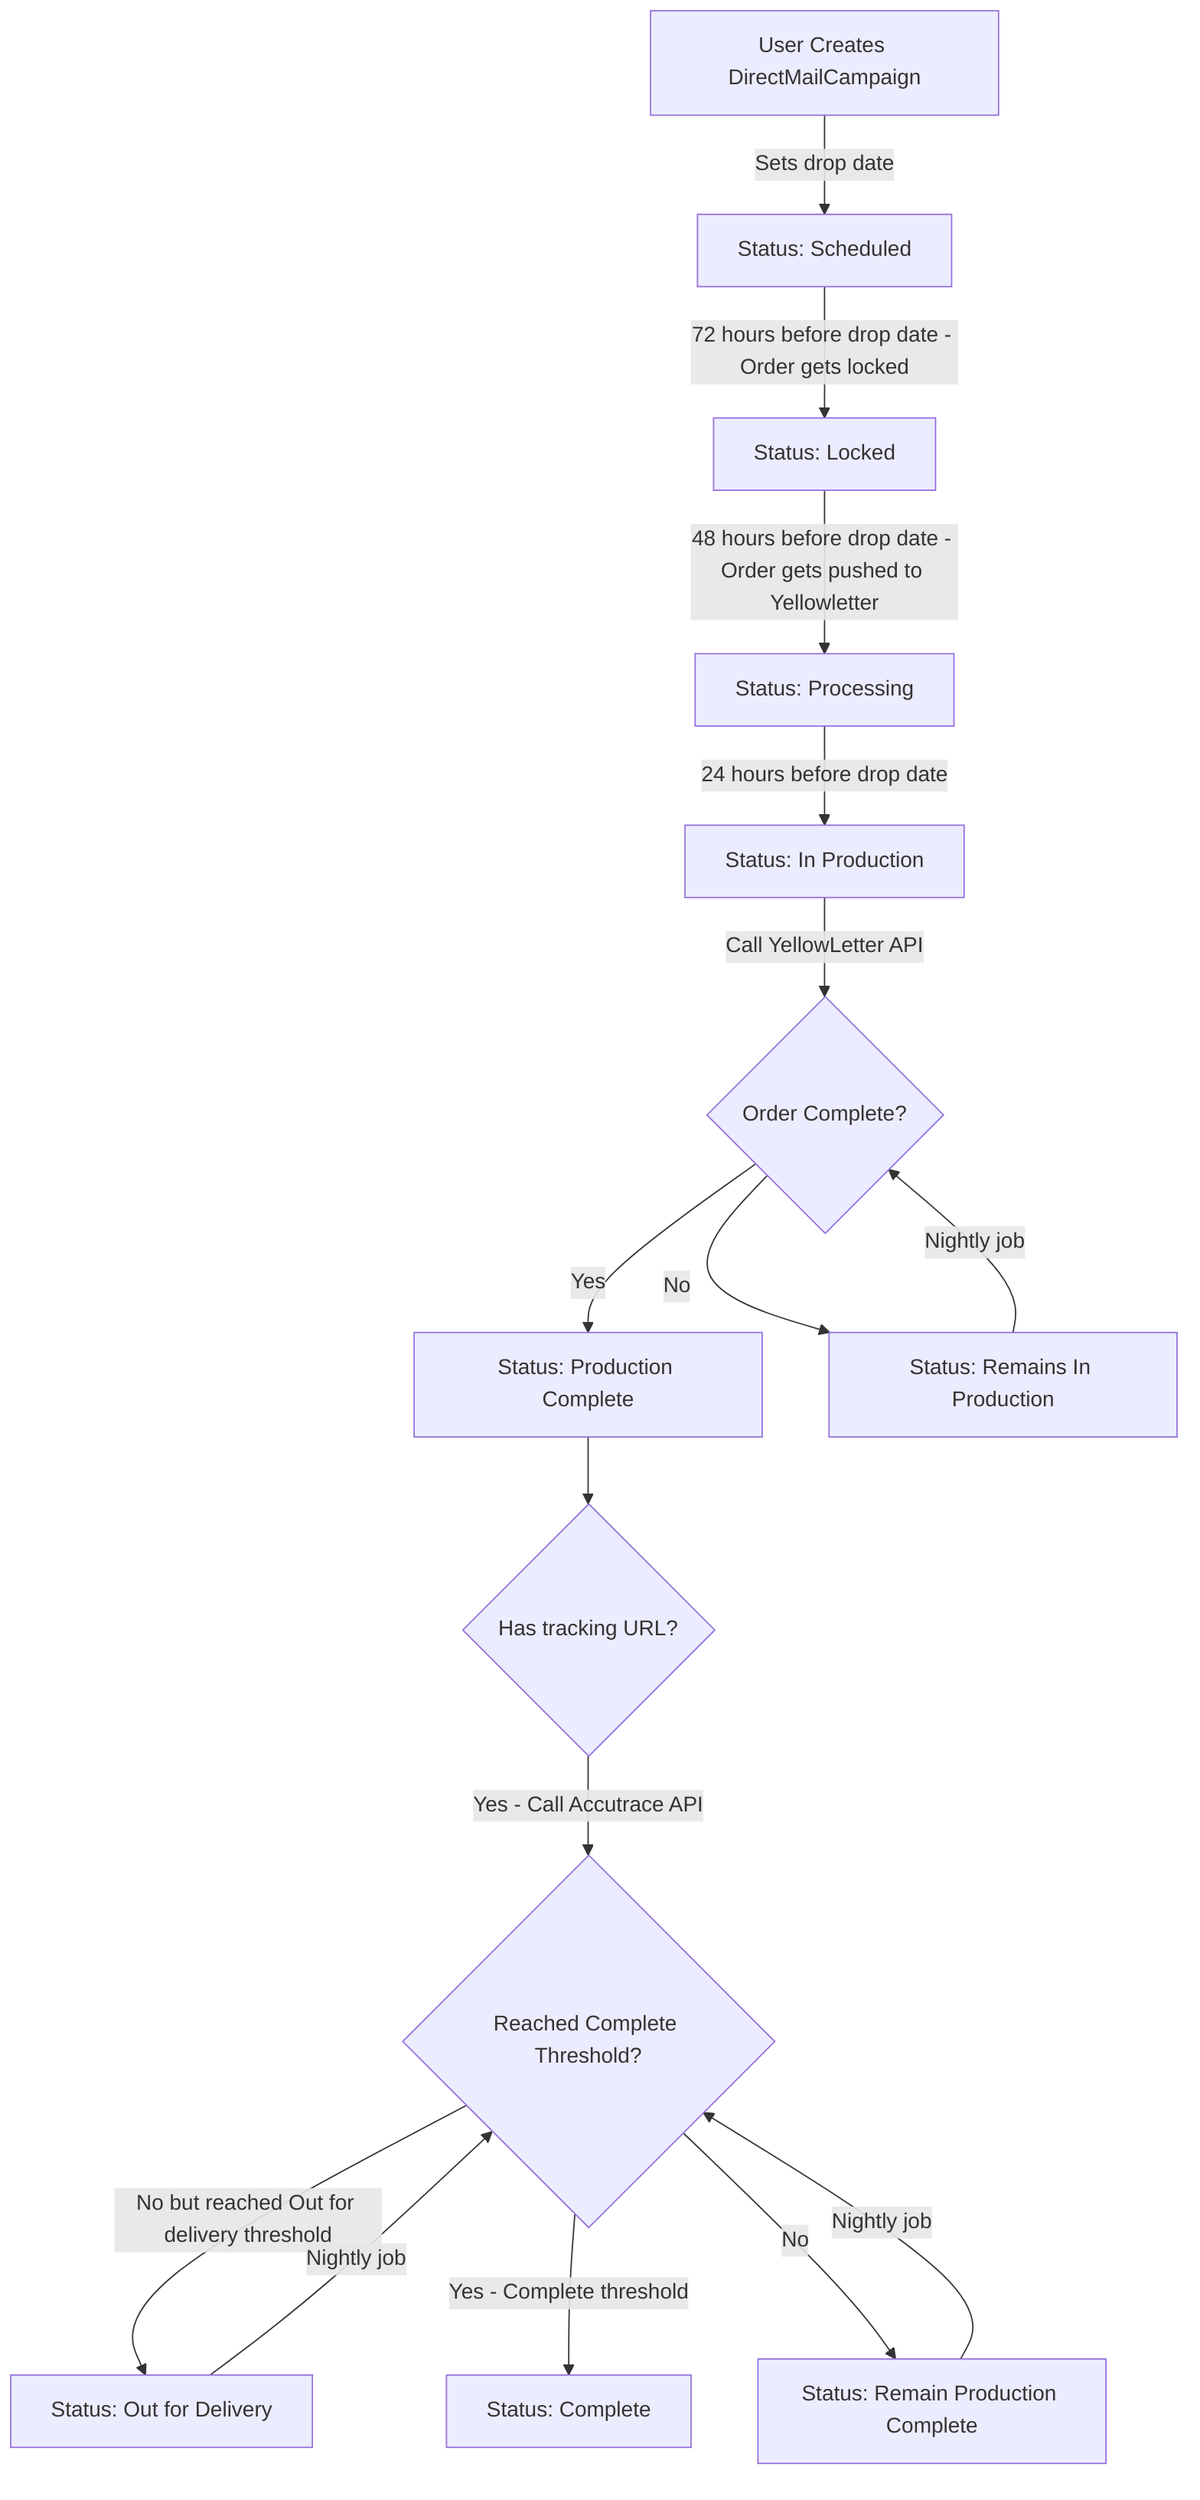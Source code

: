graph TD
    A[User Creates DirectMailCampaign] -->|Sets drop date| B[Status: Scheduled]
    B --> |72 hours before drop date - Order gets locked| C[Status: Locked]
    C -->|48 hours before drop date - Order gets pushed to Yellowletter| D[Status: Processing]
    D -->|24 hours before drop date| E[Status: In Production]
    E -->|Call YellowLetter API| F{Order Complete?}
    F -->|Yes| G[Status: Production Complete]
    F -->|No| H[Status: Remains In Production]
    G -->I{Has tracking URL?}
    I -->|Yes - Call Accutrace API|J{Reached Complete Threshold?}
    J --> |No but reached Out for delivery threshold| L[Status: Out for Delivery]
    J --> |Yes - Complete threshold| M[Status: Complete]
    J --> |No| K[Status: Remain Production Complete]
    H --> |Nightly job| F
    K --> |Nightly job| J
    L --> |Nightly job| J